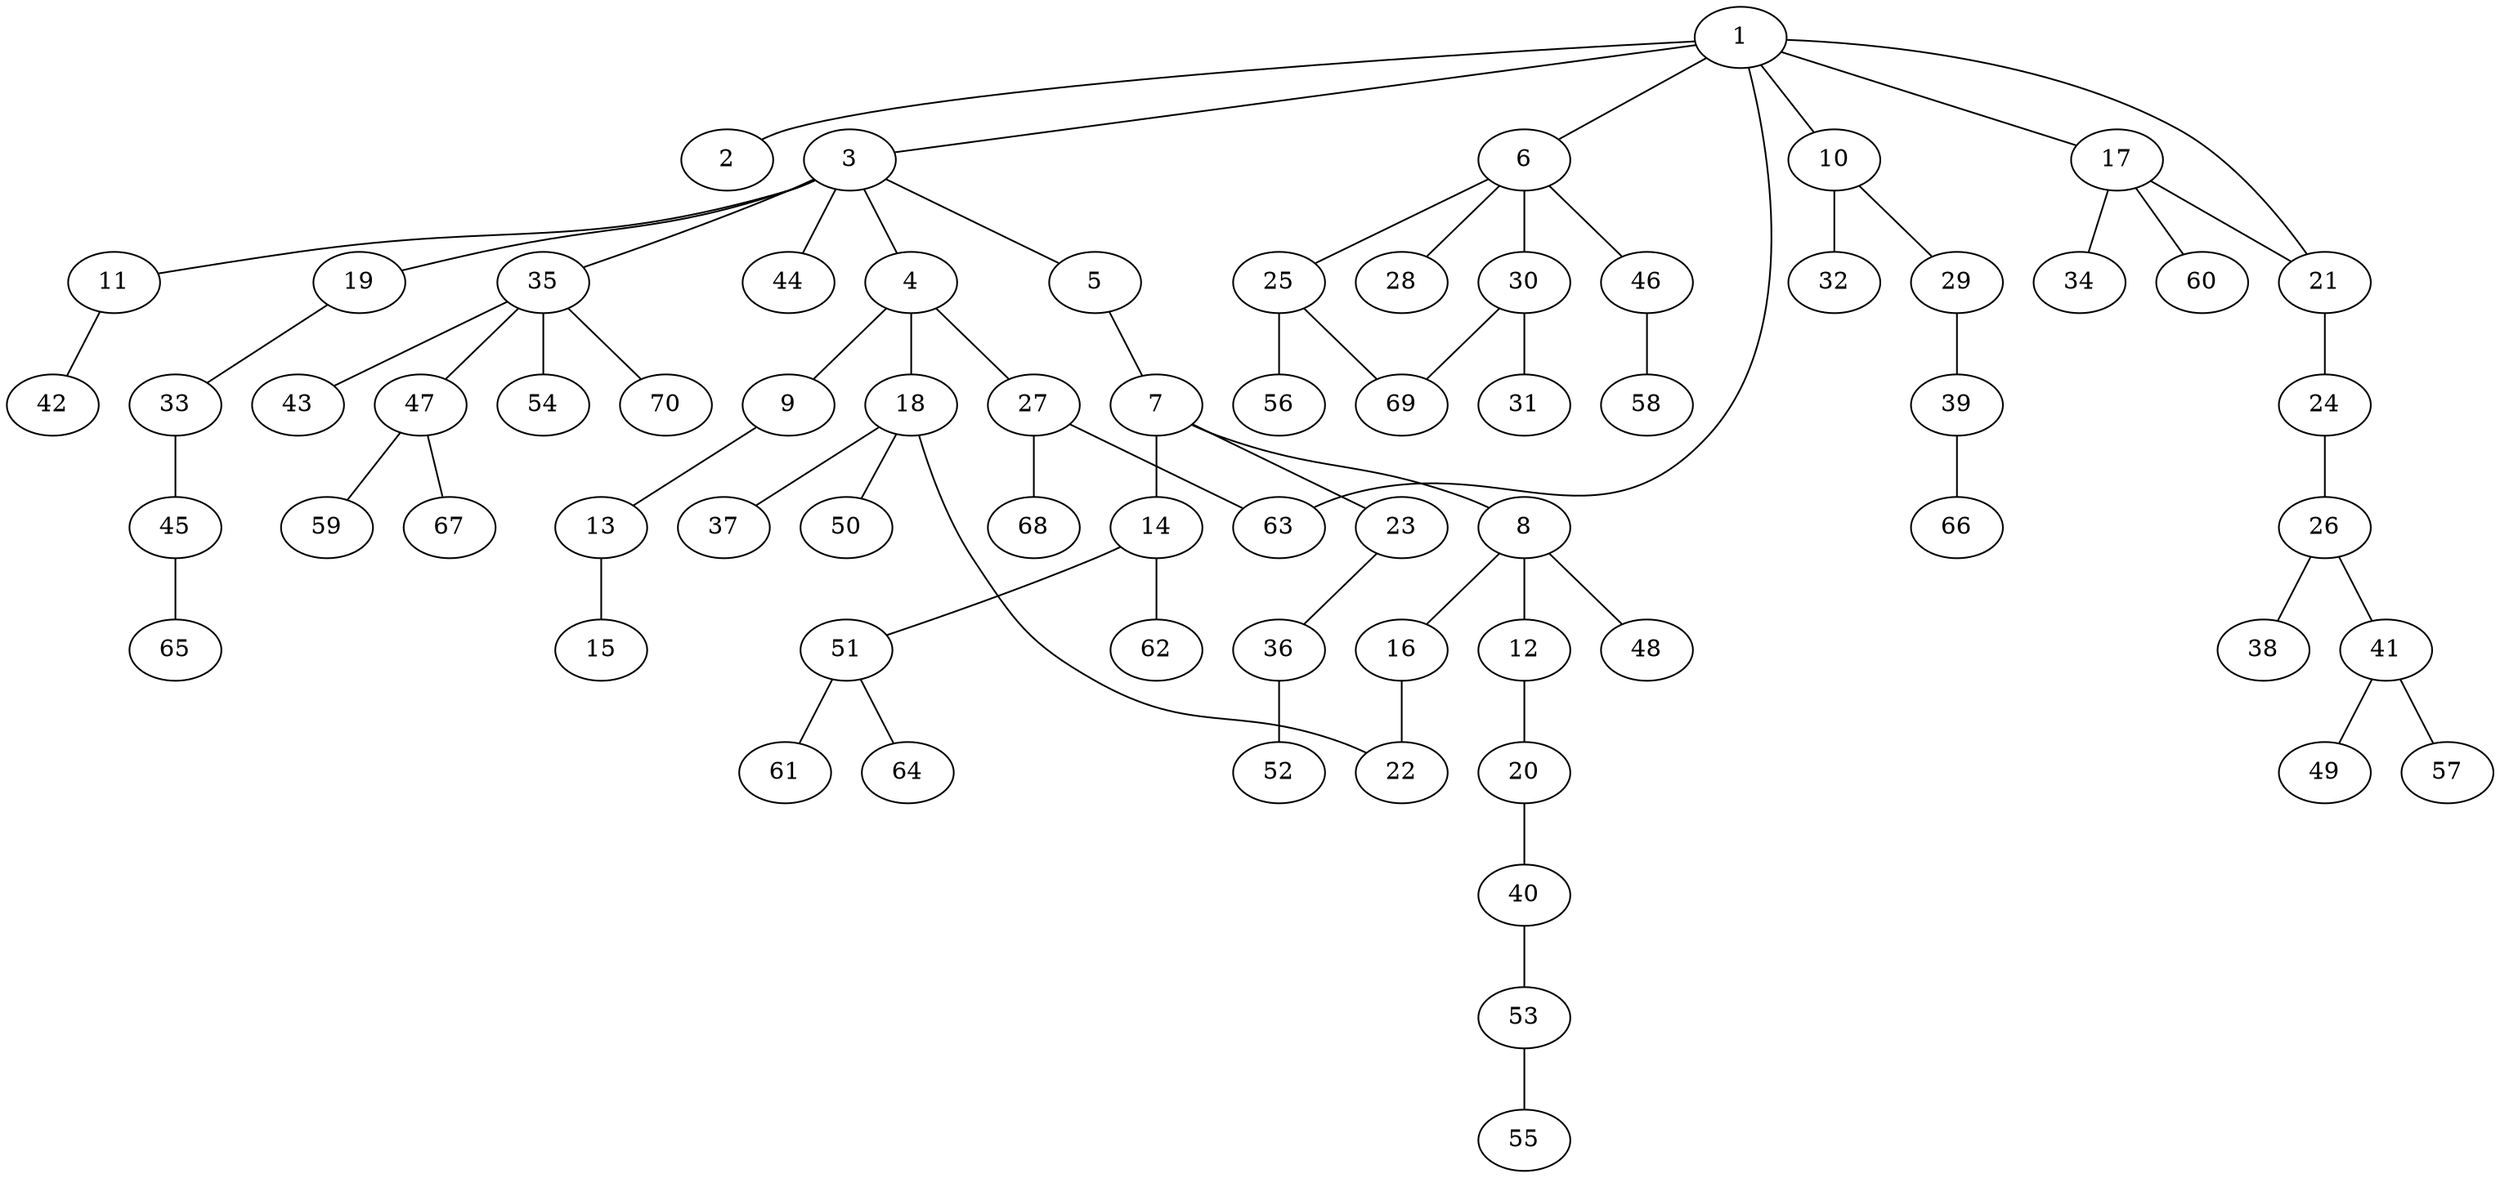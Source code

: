 graph graphname {1--2
1--3
1--6
1--10
1--17
1--21
1--63
3--4
3--5
3--11
3--19
3--35
3--44
4--9
4--18
4--27
5--7
6--25
6--28
6--30
6--46
7--8
7--14
7--23
8--12
8--16
8--48
9--13
10--29
10--32
11--42
12--20
13--15
14--51
14--62
16--22
17--21
17--34
17--60
18--22
18--37
18--50
19--33
20--40
21--24
23--36
24--26
25--56
25--69
26--38
26--41
27--63
27--68
29--39
30--31
30--69
33--45
35--43
35--47
35--54
35--70
36--52
39--66
40--53
41--49
41--57
45--65
46--58
47--59
47--67
51--61
51--64
53--55
}